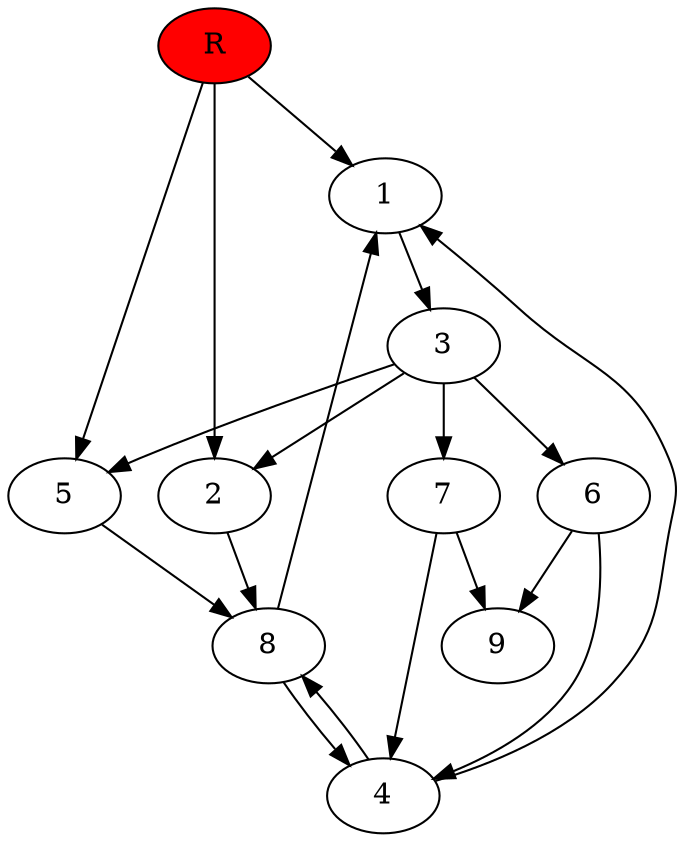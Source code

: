 digraph prb61808 {
	1
	2
	3
	4
	5
	6
	7
	8
	R [fillcolor="#ff0000" style=filled]
	1 -> 3
	2 -> 8
	3 -> 2
	3 -> 5
	3 -> 6
	3 -> 7
	4 -> 1
	4 -> 8
	5 -> 8
	6 -> 4
	6 -> 9
	7 -> 4
	7 -> 9
	8 -> 1
	8 -> 4
	R -> 1
	R -> 2
	R -> 5
}
